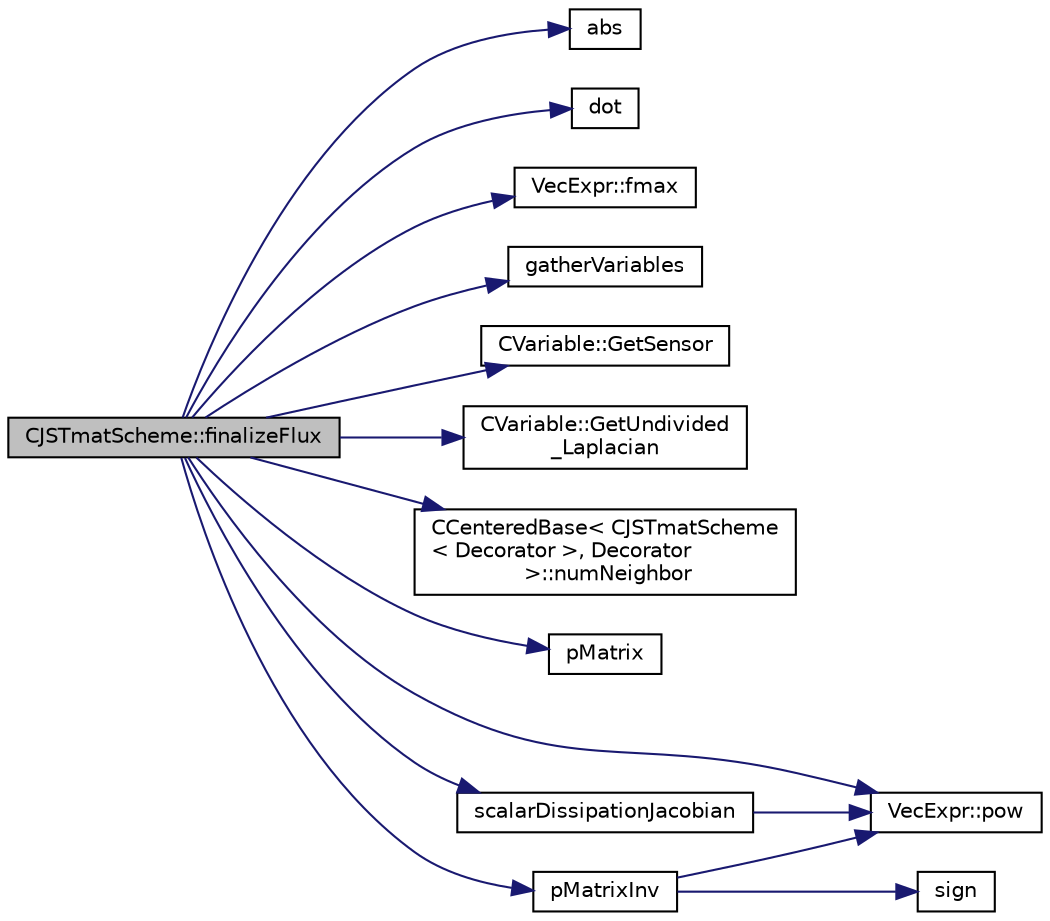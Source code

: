 digraph "CJSTmatScheme::finalizeFlux"
{
 // LATEX_PDF_SIZE
  edge [fontname="Helvetica",fontsize="10",labelfontname="Helvetica",labelfontsize="10"];
  node [fontname="Helvetica",fontsize="10",shape=record];
  rankdir="LR";
  Node1 [label="CJSTmatScheme::finalizeFlux",height=0.2,width=0.4,color="black", fillcolor="grey75", style="filled", fontcolor="black",tooltip="Updates flux and Jacobians."];
  Node1 -> Node2 [color="midnightblue",fontsize="10",style="solid",fontname="Helvetica"];
  Node2 [label="abs",height=0.2,width=0.4,color="black", fillcolor="white", style="filled",URL="$group__SIMD.html#gaf7650d08e2a58ed700276ddc70f72f96",tooltip=" "];
  Node1 -> Node3 [color="midnightblue",fontsize="10",style="solid",fontname="Helvetica"];
  Node3 [label="dot",height=0.2,width=0.4,color="black", fillcolor="white", style="filled",URL="$util_8hpp.html#a67fa0c6906ccf410ef038dede765af81",tooltip="Dot product."];
  Node1 -> Node4 [color="midnightblue",fontsize="10",style="solid",fontname="Helvetica"];
  Node4 [label="VecExpr::fmax",height=0.2,width=0.4,color="black", fillcolor="white", style="filled",URL="$group__VecExpr.html#gaa1a2012ba7d4b10571ed831a1e27167f",tooltip=" "];
  Node1 -> Node5 [color="midnightblue",fontsize="10",style="solid",fontname="Helvetica"];
  Node5 [label="gatherVariables",height=0.2,width=0.4,color="black", fillcolor="white", style="filled",URL="$util_8hpp.html#a7648e1f2c52290af24a78ffad125e541",tooltip="Gather a single variable from index iPoint of a 1D container."];
  Node1 -> Node6 [color="midnightblue",fontsize="10",style="solid",fontname="Helvetica"];
  Node6 [label="CVariable::GetSensor",height=0.2,width=0.4,color="black", fillcolor="white", style="filled",URL="$classCVariable.html#afec545423f883bcd961ac9f1e5d18dd2",tooltip="Get the pressure sensor."];
  Node1 -> Node7 [color="midnightblue",fontsize="10",style="solid",fontname="Helvetica"];
  Node7 [label="CVariable::GetUndivided\l_Laplacian",height=0.2,width=0.4,color="black", fillcolor="white", style="filled",URL="$classCVariable.html#a1dd90f7826e65b6b9fe15becaf82b1af",tooltip="Get the undivided laplacian of the solution."];
  Node1 -> Node8 [color="midnightblue",fontsize="10",style="solid",fontname="Helvetica"];
  Node8 [label="CCenteredBase\< CJSTmatScheme\l\< Decorator \>, Decorator\l \>::numNeighbor",height=0.2,width=0.4,color="black", fillcolor="white", style="filled",URL="$classCCenteredBase.html#a3ab01984a7303b5a58eecfa08071678e",tooltip="Special treatment needed to fetch integer data."];
  Node1 -> Node9 [color="midnightblue",fontsize="10",style="solid",fontname="Helvetica"];
  Node9 [label="pMatrix",height=0.2,width=0.4,color="black", fillcolor="white", style="filled",URL="$convection_2common_8hpp.html#af4cf9805f810434d7a07912e179a1686",tooltip="Compute and return the P tensor (compressible flow, ideal gas)."];
  Node1 -> Node10 [color="midnightblue",fontsize="10",style="solid",fontname="Helvetica"];
  Node10 [label="pMatrixInv",height=0.2,width=0.4,color="black", fillcolor="white", style="filled",URL="$convection_2common_8hpp.html#ae4d46b975dc421a9c402f306caba99b6",tooltip="Compute and return the inverse P tensor (compressible flow, ideal gas)."];
  Node10 -> Node11 [color="midnightblue",fontsize="10",style="solid",fontname="Helvetica"];
  Node11 [label="VecExpr::pow",height=0.2,width=0.4,color="black", fillcolor="white", style="filled",URL="$group__VecExpr.html#ga7fb255e1f2a1773d3cc6ff7bee1aadd2",tooltip=" "];
  Node10 -> Node12 [color="midnightblue",fontsize="10",style="solid",fontname="Helvetica"];
  Node12 [label="sign",height=0.2,width=0.4,color="black", fillcolor="white", style="filled",URL="$group__SIMD.html#gad1cee0edfc6d89d1841093121bb0a581",tooltip=" "];
  Node1 -> Node11 [color="midnightblue",fontsize="10",style="solid",fontname="Helvetica"];
  Node1 -> Node13 [color="midnightblue",fontsize="10",style="solid",fontname="Helvetica"];
  Node13 [label="scalarDissipationJacobian",height=0.2,width=0.4,color="black", fillcolor="white", style="filled",URL="$convection_2common_8hpp.html#a965bebe6ff573453119bf7c995d0a29d",tooltip="Update of a flux Jacobian due to a scalar dissipation term."];
  Node13 -> Node11 [color="midnightblue",fontsize="10",style="solid",fontname="Helvetica"];
}

